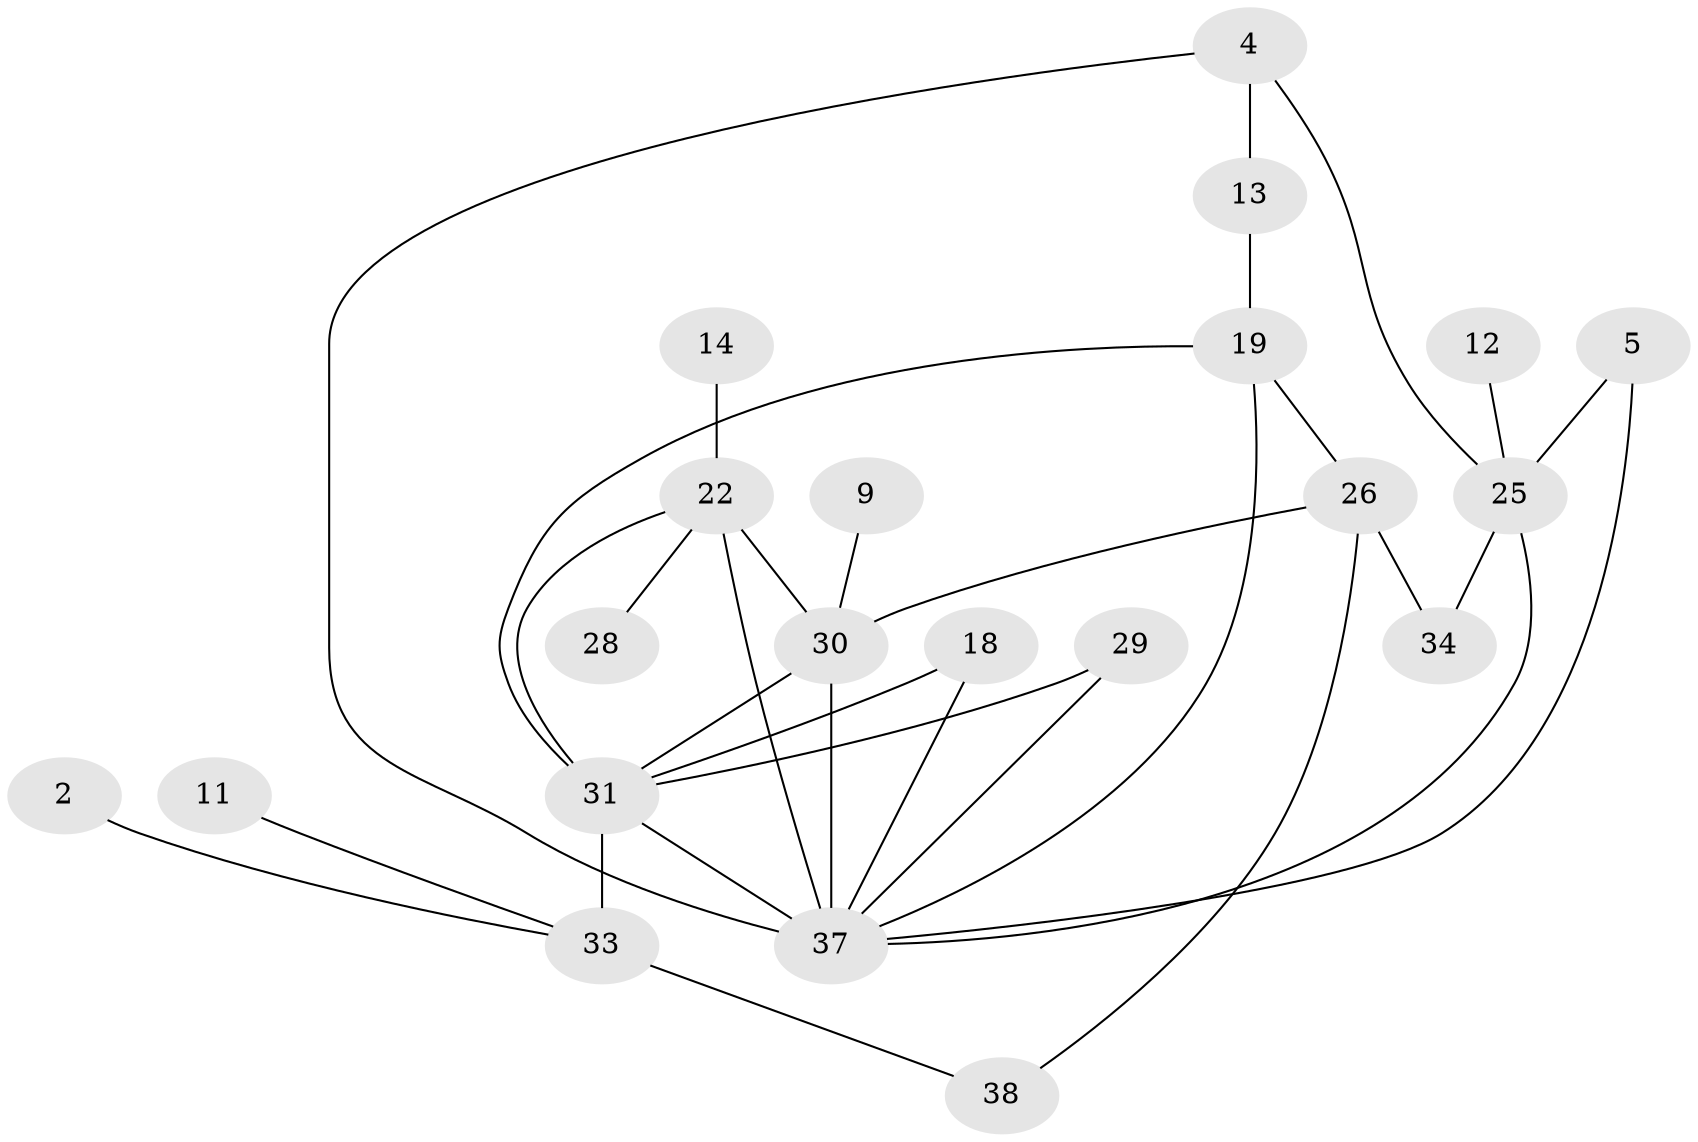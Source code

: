 // original degree distribution, {0: 0.14893617021276595, 1: 0.2553191489361702, 2: 0.23404255319148937, 4: 0.13829787234042554, 5: 0.0425531914893617, 3: 0.1702127659574468, 6: 0.010638297872340425}
// Generated by graph-tools (version 1.1) at 2025/35/03/04/25 23:35:55]
// undirected, 21 vertices, 32 edges
graph export_dot {
  node [color=gray90,style=filled];
  2;
  4;
  5;
  9;
  11;
  12;
  13;
  14;
  18;
  19;
  22;
  25;
  26;
  28;
  29;
  30;
  31;
  33;
  34;
  37;
  38;
  2 -- 33 [weight=1.0];
  4 -- 13 [weight=1.0];
  4 -- 25 [weight=1.0];
  4 -- 37 [weight=1.0];
  5 -- 25 [weight=1.0];
  5 -- 37 [weight=1.0];
  9 -- 30 [weight=1.0];
  11 -- 33 [weight=1.0];
  12 -- 25 [weight=1.0];
  13 -- 19 [weight=1.0];
  14 -- 22 [weight=1.0];
  18 -- 31 [weight=1.0];
  18 -- 37 [weight=1.0];
  19 -- 26 [weight=2.0];
  19 -- 31 [weight=1.0];
  19 -- 37 [weight=1.0];
  22 -- 28 [weight=1.0];
  22 -- 30 [weight=2.0];
  22 -- 31 [weight=1.0];
  22 -- 37 [weight=2.0];
  25 -- 34 [weight=1.0];
  25 -- 37 [weight=1.0];
  26 -- 30 [weight=1.0];
  26 -- 34 [weight=1.0];
  26 -- 38 [weight=1.0];
  29 -- 31 [weight=1.0];
  29 -- 37 [weight=1.0];
  30 -- 31 [weight=1.0];
  30 -- 37 [weight=3.0];
  31 -- 33 [weight=2.0];
  31 -- 37 [weight=1.0];
  33 -- 38 [weight=1.0];
}
